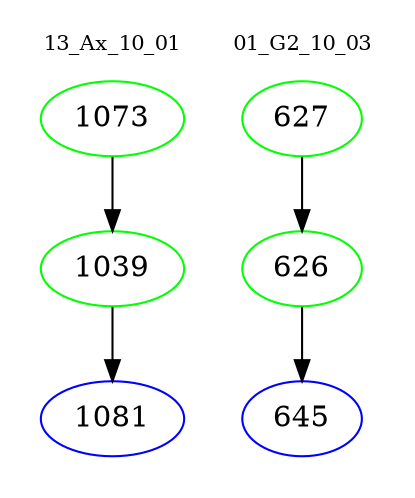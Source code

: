 digraph{
subgraph cluster_0 {
color = white
label = "13_Ax_10_01";
fontsize=10;
T0_1073 [label="1073", color="green"]
T0_1073 -> T0_1039 [color="black"]
T0_1039 [label="1039", color="green"]
T0_1039 -> T0_1081 [color="black"]
T0_1081 [label="1081", color="blue"]
}
subgraph cluster_1 {
color = white
label = "01_G2_10_03";
fontsize=10;
T1_627 [label="627", color="green"]
T1_627 -> T1_626 [color="black"]
T1_626 [label="626", color="green"]
T1_626 -> T1_645 [color="black"]
T1_645 [label="645", color="blue"]
}
}
